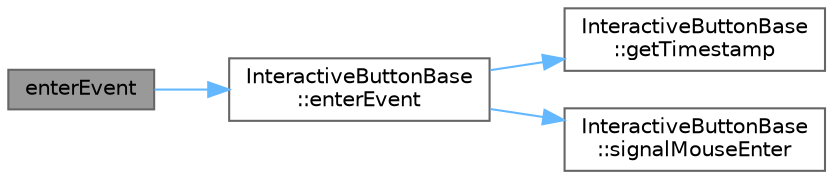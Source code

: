digraph "enterEvent"
{
 // LATEX_PDF_SIZE
  bgcolor="transparent";
  edge [fontname=Helvetica,fontsize=10,labelfontname=Helvetica,labelfontsize=10];
  node [fontname=Helvetica,fontsize=10,shape=box,height=0.2,width=0.4];
  rankdir="LR";
  Node1 [id="Node000001",label="enterEvent",height=0.2,width=0.4,color="gray40", fillcolor="grey60", style="filled", fontcolor="black",tooltip="鼠标进入事件，启用阴影效果"];
  Node1 -> Node2 [id="edge1_Node000001_Node000002",color="steelblue1",style="solid",tooltip=" "];
  Node2 [id="Node000002",label="InteractiveButtonBase\l::enterEvent",height=0.2,width=0.4,color="grey40", fillcolor="white", style="filled",URL="$class_interactive_button_base.html#ae30868492e047dc485c73e92d33a0b1d",tooltip="鼠标进入事件"];
  Node2 -> Node3 [id="edge2_Node000002_Node000003",color="steelblue1",style="solid",tooltip=" "];
  Node3 [id="Node000003",label="InteractiveButtonBase\l::getTimestamp",height=0.2,width=0.4,color="grey40", fillcolor="white", style="filled",URL="$class_interactive_button_base.html#ac736b96b79fa9899eda7c580f430325c",tooltip="获取现行时间戳，13位，精确到毫秒"];
  Node2 -> Node4 [id="edge3_Node000002_Node000004",color="steelblue1",style="solid",tooltip=" "];
  Node4 [id="Node000004",label="InteractiveButtonBase\l::signalMouseEnter",height=0.2,width=0.4,color="grey40", fillcolor="white", style="filled",URL="$class_interactive_button_base.html#a6fba9534db8d777139949b6270cf665a",tooltip="鼠标进入"];
}
